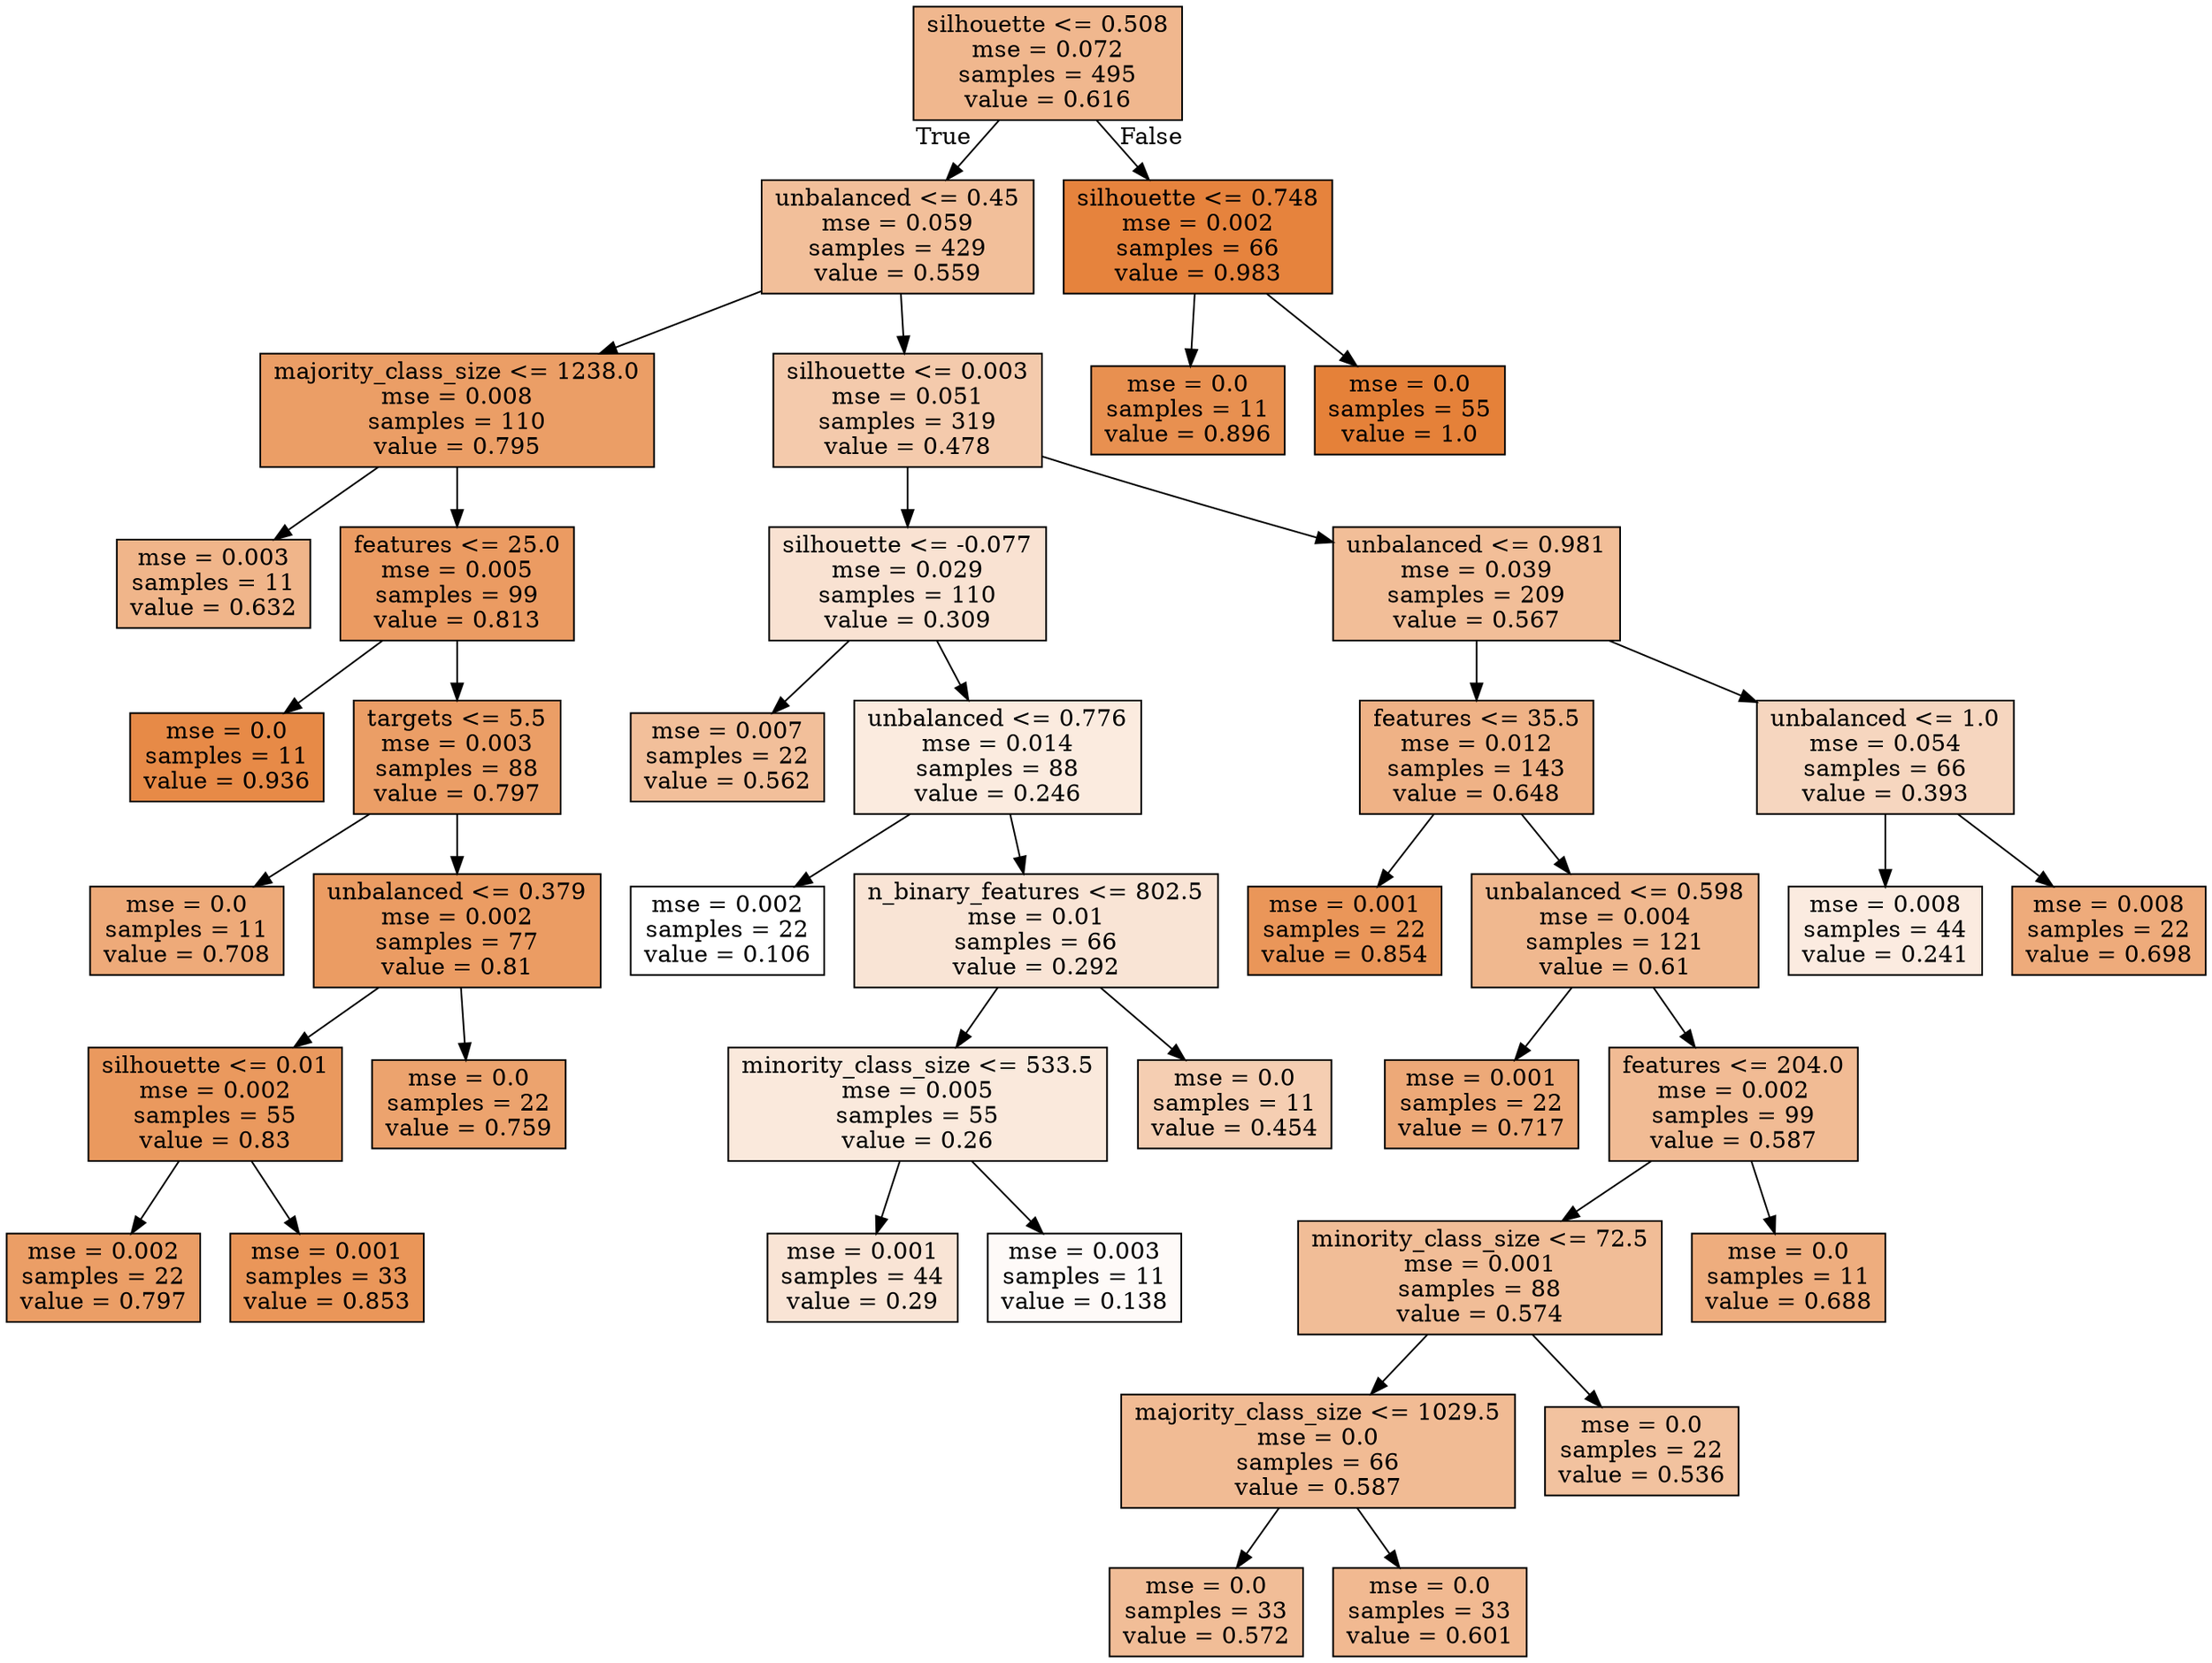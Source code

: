 digraph Tree {
node [shape=box, style="filled", color="black"] ;
0 [label="silhouette <= 0.508\nmse = 0.072\nsamples = 495\nvalue = 0.616", fillcolor="#e5813991"] ;
1 [label="unbalanced <= 0.45\nmse = 0.059\nsamples = 429\nvalue = 0.559", fillcolor="#e5813981"] ;
0 -> 1 [labeldistance=2.5, labelangle=45, headlabel="True"] ;
2 [label="majority_class_size <= 1238.0\nmse = 0.008\nsamples = 110\nvalue = 0.795", fillcolor="#e58139c4"] ;
1 -> 2 ;
3 [label="mse = 0.003\nsamples = 11\nvalue = 0.632", fillcolor="#e5813996"] ;
2 -> 3 ;
4 [label="features <= 25.0\nmse = 0.005\nsamples = 99\nvalue = 0.813", fillcolor="#e58139ca"] ;
2 -> 4 ;
5 [label="mse = 0.0\nsamples = 11\nvalue = 0.936", fillcolor="#e58139ed"] ;
4 -> 5 ;
6 [label="targets <= 5.5\nmse = 0.003\nsamples = 88\nvalue = 0.797", fillcolor="#e58139c5"] ;
4 -> 6 ;
7 [label="mse = 0.0\nsamples = 11\nvalue = 0.708", fillcolor="#e58139ac"] ;
6 -> 7 ;
8 [label="unbalanced <= 0.379\nmse = 0.002\nsamples = 77\nvalue = 0.81", fillcolor="#e58139c9"] ;
6 -> 8 ;
9 [label="silhouette <= 0.01\nmse = 0.002\nsamples = 55\nvalue = 0.83", fillcolor="#e58139cf"] ;
8 -> 9 ;
10 [label="mse = 0.002\nsamples = 22\nvalue = 0.797", fillcolor="#e58139c5"] ;
9 -> 10 ;
11 [label="mse = 0.001\nsamples = 33\nvalue = 0.853", fillcolor="#e58139d5"] ;
9 -> 11 ;
12 [label="mse = 0.0\nsamples = 22\nvalue = 0.759", fillcolor="#e58139ba"] ;
8 -> 12 ;
13 [label="silhouette <= 0.003\nmse = 0.051\nsamples = 319\nvalue = 0.478", fillcolor="#e581396a"] ;
1 -> 13 ;
14 [label="silhouette <= -0.077\nmse = 0.029\nsamples = 110\nvalue = 0.309", fillcolor="#e581393a"] ;
13 -> 14 ;
15 [label="mse = 0.007\nsamples = 22\nvalue = 0.562", fillcolor="#e5813982"] ;
14 -> 15 ;
16 [label="unbalanced <= 0.776\nmse = 0.014\nsamples = 88\nvalue = 0.246", fillcolor="#e5813928"] ;
14 -> 16 ;
17 [label="mse = 0.002\nsamples = 22\nvalue = 0.106", fillcolor="#e5813900"] ;
16 -> 17 ;
18 [label="n_binary_features <= 802.5\nmse = 0.01\nsamples = 66\nvalue = 0.292", fillcolor="#e5813935"] ;
16 -> 18 ;
19 [label="minority_class_size <= 533.5\nmse = 0.005\nsamples = 55\nvalue = 0.26", fillcolor="#e581392c"] ;
18 -> 19 ;
20 [label="mse = 0.001\nsamples = 44\nvalue = 0.29", fillcolor="#e5813935"] ;
19 -> 20 ;
21 [label="mse = 0.003\nsamples = 11\nvalue = 0.138", fillcolor="#e5813909"] ;
19 -> 21 ;
22 [label="mse = 0.0\nsamples = 11\nvalue = 0.454", fillcolor="#e5813963"] ;
18 -> 22 ;
23 [label="unbalanced <= 0.981\nmse = 0.039\nsamples = 209\nvalue = 0.567", fillcolor="#e5813984"] ;
13 -> 23 ;
24 [label="features <= 35.5\nmse = 0.012\nsamples = 143\nvalue = 0.648", fillcolor="#e581399b"] ;
23 -> 24 ;
25 [label="mse = 0.001\nsamples = 22\nvalue = 0.854", fillcolor="#e58139d5"] ;
24 -> 25 ;
26 [label="unbalanced <= 0.598\nmse = 0.004\nsamples = 121\nvalue = 0.61", fillcolor="#e5813990"] ;
24 -> 26 ;
27 [label="mse = 0.001\nsamples = 22\nvalue = 0.717", fillcolor="#e58139ae"] ;
26 -> 27 ;
28 [label="features <= 204.0\nmse = 0.002\nsamples = 99\nvalue = 0.587", fillcolor="#e5813989"] ;
26 -> 28 ;
29 [label="minority_class_size <= 72.5\nmse = 0.001\nsamples = 88\nvalue = 0.574", fillcolor="#e5813986"] ;
28 -> 29 ;
30 [label="majority_class_size <= 1029.5\nmse = 0.0\nsamples = 66\nvalue = 0.587", fillcolor="#e5813989"] ;
29 -> 30 ;
31 [label="mse = 0.0\nsamples = 33\nvalue = 0.572", fillcolor="#e5813985"] ;
30 -> 31 ;
32 [label="mse = 0.0\nsamples = 33\nvalue = 0.601", fillcolor="#e581398d"] ;
30 -> 32 ;
33 [label="mse = 0.0\nsamples = 22\nvalue = 0.536", fillcolor="#e581397b"] ;
29 -> 33 ;
34 [label="mse = 0.0\nsamples = 11\nvalue = 0.688", fillcolor="#e58139a6"] ;
28 -> 34 ;
35 [label="unbalanced <= 1.0\nmse = 0.054\nsamples = 66\nvalue = 0.393", fillcolor="#e5813952"] ;
23 -> 35 ;
36 [label="mse = 0.008\nsamples = 44\nvalue = 0.241", fillcolor="#e5813927"] ;
35 -> 36 ;
37 [label="mse = 0.008\nsamples = 22\nvalue = 0.698", fillcolor="#e58139a9"] ;
35 -> 37 ;
38 [label="silhouette <= 0.748\nmse = 0.002\nsamples = 66\nvalue = 0.983", fillcolor="#e58139fa"] ;
0 -> 38 [labeldistance=2.5, labelangle=-45, headlabel="False"] ;
39 [label="mse = 0.0\nsamples = 11\nvalue = 0.896", fillcolor="#e58139e1"] ;
38 -> 39 ;
40 [label="mse = 0.0\nsamples = 55\nvalue = 1.0", fillcolor="#e58139ff"] ;
38 -> 40 ;
}